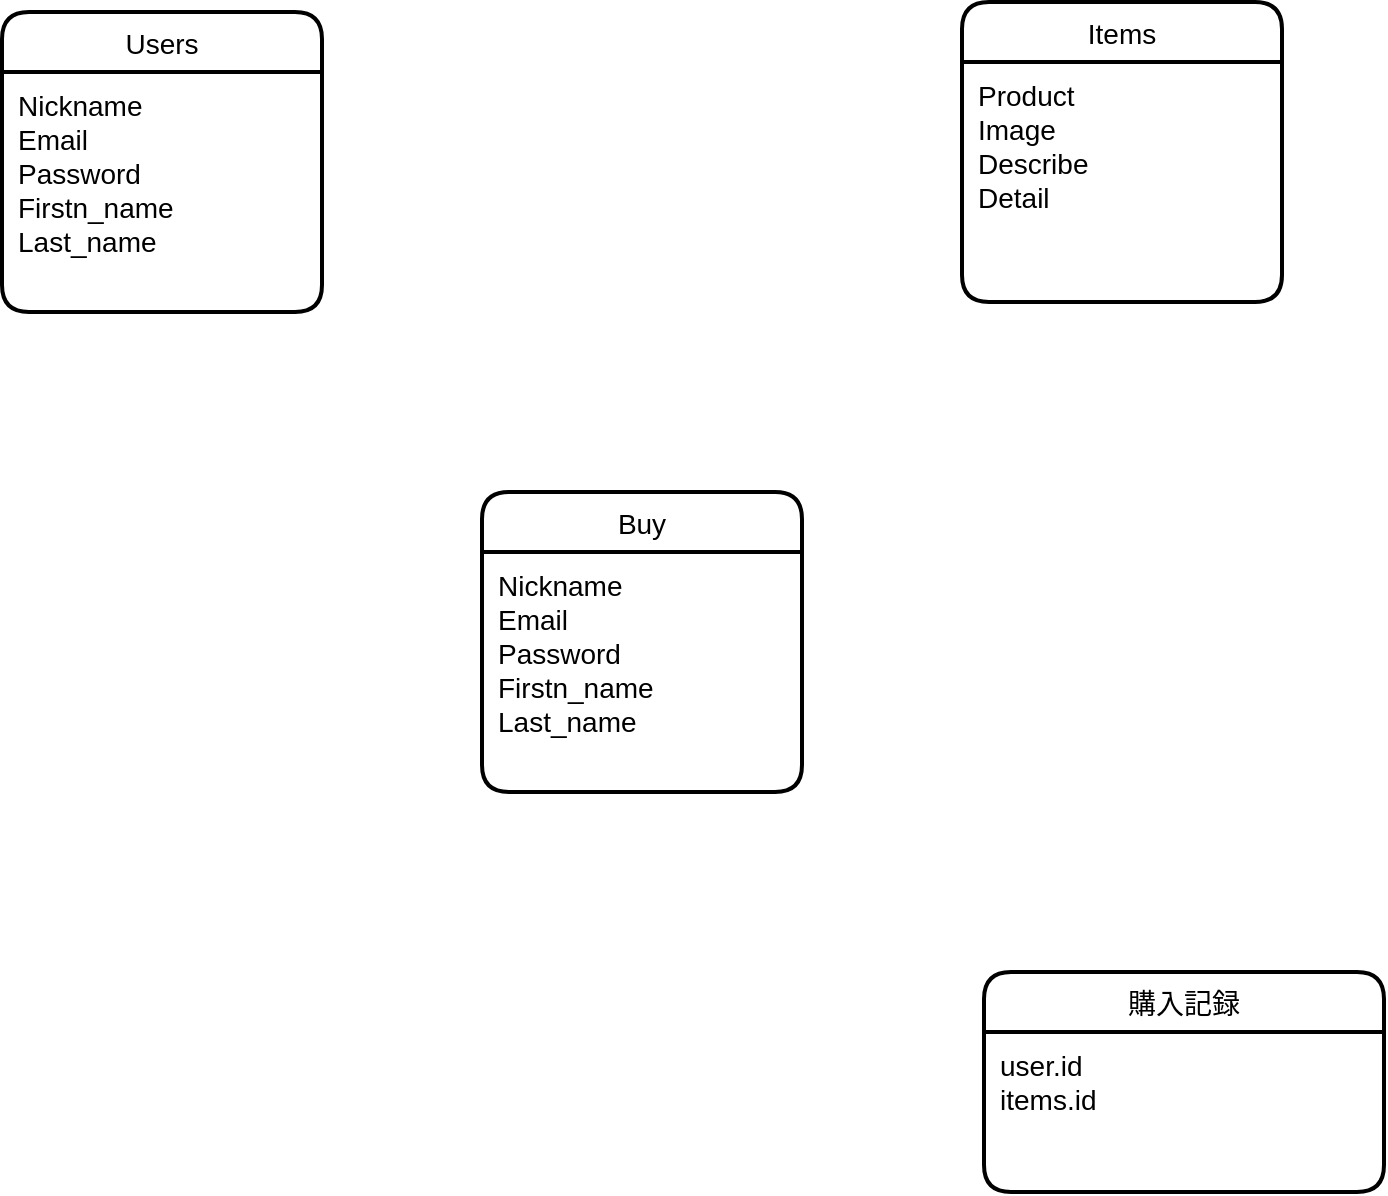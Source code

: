 <mxfile version="14.2.4" type="embed">
    <diagram id="PtgE6ed1ztkoCwPvhWP1" name="ページ1">
        <mxGraphModel dx="1208" dy="745" grid="1" gridSize="10" guides="1" tooltips="1" connect="1" arrows="1" fold="1" page="1" pageScale="1" pageWidth="850" pageHeight="1100" math="0" shadow="0">
            <root>
                <mxCell id="0"/>
                <mxCell id="1" parent="0"/>
                <mxCell id="2" value="Users" style="swimlane;childLayout=stackLayout;horizontal=1;startSize=30;horizontalStack=0;rounded=1;fontSize=14;fontStyle=0;strokeWidth=2;resizeParent=0;resizeLast=1;shadow=0;dashed=0;align=center;sketch=0;" parent="1" vertex="1">
                    <mxGeometry x="80" y="40" width="160" height="150" as="geometry">
                        <mxRectangle x="40" y="40" width="70" height="30" as="alternateBounds"/>
                    </mxGeometry>
                </mxCell>
                <mxCell id="3" value="Nickname&#10;Email&#10;Password&#10;Firstn_name&#10;Last_name" style="align=left;strokeColor=none;fillColor=none;spacingLeft=4;fontSize=14;verticalAlign=top;resizable=0;rotatable=0;part=1;spacingTop=0;spacingBottom=0;spacing=4;" parent="2" vertex="1">
                    <mxGeometry y="30" width="160" height="120" as="geometry"/>
                </mxCell>
                <mxCell id="24" value="Items" style="swimlane;childLayout=stackLayout;horizontal=1;startSize=30;horizontalStack=0;rounded=1;fontSize=14;fontStyle=0;strokeWidth=2;resizeParent=0;resizeLast=1;shadow=0;dashed=0;align=center;sketch=0;" parent="1" vertex="1">
                    <mxGeometry x="560" y="35" width="160" height="150" as="geometry">
                        <mxRectangle x="40" y="40" width="70" height="30" as="alternateBounds"/>
                    </mxGeometry>
                </mxCell>
                <mxCell id="25" value="Product&#10;Image&#10;Describe&#10;Detail&#10;" style="align=left;strokeColor=none;fillColor=none;spacingLeft=4;fontSize=14;verticalAlign=top;resizable=0;rotatable=0;part=1;spacingTop=0;spacingBottom=0;spacing=4;" parent="24" vertex="1">
                    <mxGeometry y="30" width="160" height="120" as="geometry"/>
                </mxCell>
                <mxCell id="28" value="Buy" style="swimlane;childLayout=stackLayout;horizontal=1;startSize=30;horizontalStack=0;rounded=1;fontSize=14;fontStyle=0;strokeWidth=2;resizeParent=0;resizeLast=1;shadow=0;dashed=0;align=center;sketch=0;" parent="1" vertex="1">
                    <mxGeometry x="320" y="280" width="160" height="150" as="geometry">
                        <mxRectangle x="40" y="40" width="70" height="30" as="alternateBounds"/>
                    </mxGeometry>
                </mxCell>
                <mxCell id="29" value="Nickname&#10;Email&#10;Password&#10;Firstn_name&#10;Last_name" style="align=left;strokeColor=none;fillColor=none;spacingLeft=4;fontSize=14;verticalAlign=top;resizable=0;rotatable=0;part=1;spacingTop=0;spacingBottom=0;spacing=4;" parent="28" vertex="1">
                    <mxGeometry y="30" width="160" height="120" as="geometry"/>
                </mxCell>
                <mxCell id="50" value="購入記録" style="swimlane;childLayout=stackLayout;horizontal=1;startSize=30;horizontalStack=0;rounded=1;fontSize=14;fontStyle=0;strokeWidth=2;resizeParent=0;resizeLast=1;shadow=0;dashed=0;align=center;sketch=0;" vertex="1" parent="1">
                    <mxGeometry x="571" y="520" width="200" height="110" as="geometry">
                        <mxRectangle x="40" y="40" width="70" height="30" as="alternateBounds"/>
                    </mxGeometry>
                </mxCell>
                <mxCell id="51" value="user.id&#10;items.id" style="align=left;strokeColor=none;fillColor=none;spacingLeft=4;fontSize=14;verticalAlign=top;resizable=0;rotatable=0;part=1;spacingTop=0;spacingBottom=0;spacing=4;" vertex="1" parent="50">
                    <mxGeometry y="30" width="200" height="80" as="geometry"/>
                </mxCell>
            </root>
        </mxGraphModel>
    </diagram>
</mxfile>